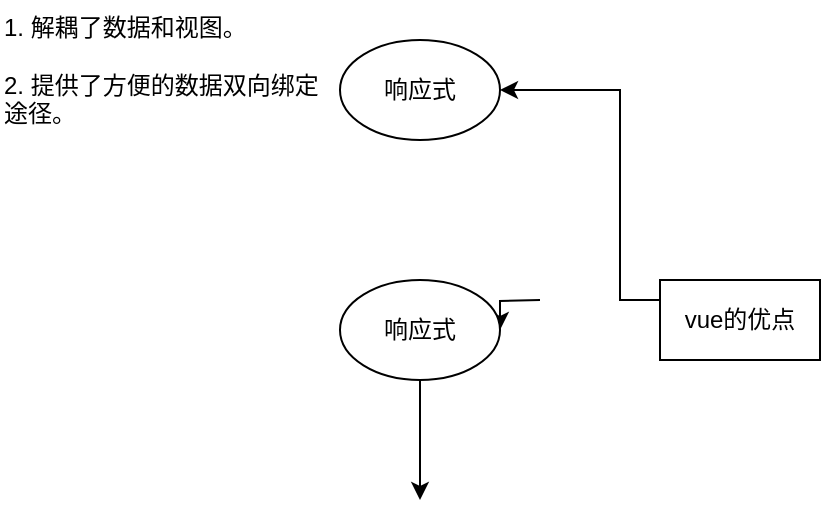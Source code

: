 <mxfile version="24.0.2" type="github">
  <diagram name="第 1 页" id="FSj_e0Sj-Y8vh16fAibe">
    <mxGraphModel dx="682" dy="403" grid="1" gridSize="10" guides="1" tooltips="1" connect="1" arrows="1" fold="1" page="1" pageScale="1" pageWidth="827" pageHeight="1169" math="0" shadow="0">
      <root>
        <mxCell id="0" />
        <mxCell id="1" parent="0" />
        <mxCell id="NivaVbB2wvdl54Iz5tC5-2" style="edgeStyle=orthogonalEdgeStyle;rounded=0;orthogonalLoop=1;jettySize=auto;html=1;exitX=0;exitY=0.25;exitDx=0;exitDy=0;entryX=1;entryY=0.5;entryDx=0;entryDy=0;" edge="1" parent="1" source="NivaVbB2wvdl54Iz5tC5-1" target="NivaVbB2wvdl54Iz5tC5-3">
          <mxGeometry relative="1" as="geometry">
            <mxPoint x="400" y="280" as="targetPoint" />
            <Array as="points">
              <mxPoint x="420" y="370" />
              <mxPoint x="420" y="265" />
            </Array>
          </mxGeometry>
        </mxCell>
        <mxCell id="NivaVbB2wvdl54Iz5tC5-1" value="vue的优点" style="rounded=0;whiteSpace=wrap;html=1;" vertex="1" parent="1">
          <mxGeometry x="440" y="360" width="80" height="40" as="geometry" />
        </mxCell>
        <mxCell id="NivaVbB2wvdl54Iz5tC5-6" value="" style="edgeStyle=orthogonalEdgeStyle;rounded=0;orthogonalLoop=1;jettySize=auto;html=1;" edge="1" parent="1" source="NivaVbB2wvdl54Iz5tC5-5">
          <mxGeometry relative="1" as="geometry">
            <mxPoint x="380" y="370" as="sourcePoint" />
            <mxPoint x="320" y="470" as="targetPoint" />
          </mxGeometry>
        </mxCell>
        <mxCell id="NivaVbB2wvdl54Iz5tC5-3" value="响应式" style="ellipse;whiteSpace=wrap;html=1;" vertex="1" parent="1">
          <mxGeometry x="280" y="240" width="80" height="50" as="geometry" />
        </mxCell>
        <mxCell id="NivaVbB2wvdl54Iz5tC5-4" value="1. 解耦了数据和视图。&lt;div&gt;&lt;br&gt;&lt;/div&gt;&lt;div&gt;2. 提供了方便的数据双向绑定途径。&lt;br&gt;&lt;div&gt;&lt;span style=&quot;white-space: pre;&quot;&gt;&#x9;&lt;/span&gt;&lt;br&gt;&lt;/div&gt;&lt;/div&gt;" style="text;html=1;align=left;verticalAlign=top;whiteSpace=wrap;rounded=0;" vertex="1" parent="1">
          <mxGeometry x="110" y="220" width="160" height="90" as="geometry" />
        </mxCell>
        <mxCell id="NivaVbB2wvdl54Iz5tC5-7" value="" style="edgeStyle=orthogonalEdgeStyle;rounded=0;orthogonalLoop=1;jettySize=auto;html=1;" edge="1" parent="1" target="NivaVbB2wvdl54Iz5tC5-5">
          <mxGeometry relative="1" as="geometry">
            <mxPoint x="380" y="370" as="sourcePoint" />
            <mxPoint x="320" y="470" as="targetPoint" />
          </mxGeometry>
        </mxCell>
        <mxCell id="NivaVbB2wvdl54Iz5tC5-5" value="响应式" style="ellipse;whiteSpace=wrap;html=1;" vertex="1" parent="1">
          <mxGeometry x="280" y="360" width="80" height="50" as="geometry" />
        </mxCell>
      </root>
    </mxGraphModel>
  </diagram>
</mxfile>
